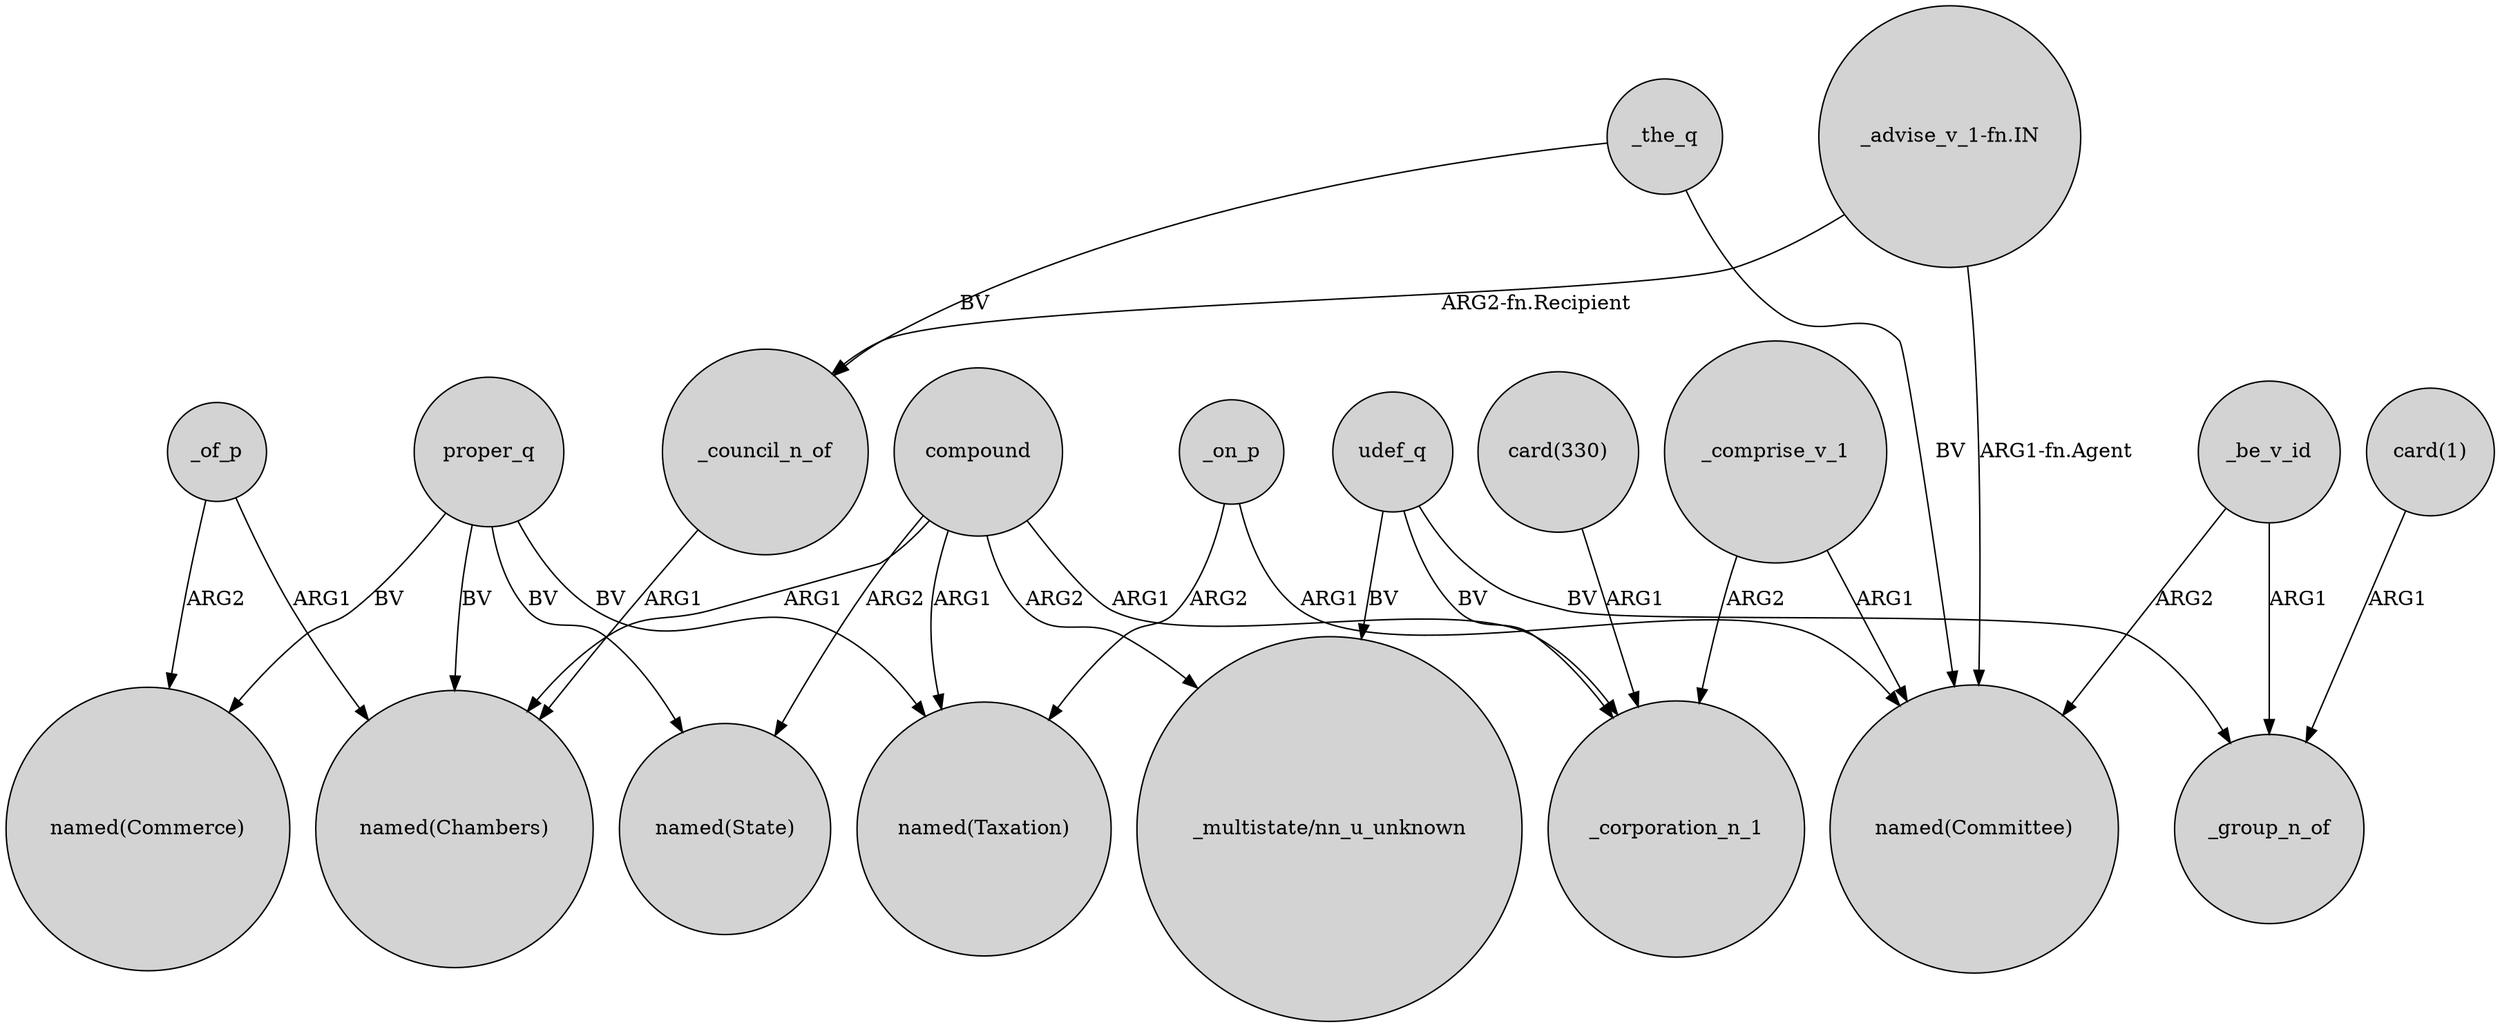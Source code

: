 digraph {
	node [shape=circle style=filled]
	udef_q -> "_multistate/nn_u_unknown" [label=BV]
	proper_q -> "named(Chambers)" [label=BV]
	_council_n_of -> "named(Chambers)" [label=ARG1]
	compound -> "_multistate/nn_u_unknown" [label=ARG2]
	_on_p -> "named(Taxation)" [label=ARG2]
	"card(330)" -> _corporation_n_1 [label=ARG1]
	"_advise_v_1-fn.IN" -> "named(Committee)" [label="ARG1-fn.Agent"]
	_be_v_id -> "named(Committee)" [label=ARG2]
	_on_p -> "named(Committee)" [label=ARG1]
	_comprise_v_1 -> _corporation_n_1 [label=ARG2]
	_of_p -> "named(Commerce)" [label=ARG2]
	proper_q -> "named(Taxation)" [label=BV]
	_comprise_v_1 -> "named(Committee)" [label=ARG1]
	compound -> "named(State)" [label=ARG2]
	udef_q -> _corporation_n_1 [label=BV]
	compound -> _corporation_n_1 [label=ARG1]
	_of_p -> "named(Chambers)" [label=ARG1]
	_the_q -> _council_n_of [label=BV]
	"card(1)" -> _group_n_of [label=ARG1]
	proper_q -> "named(Commerce)" [label=BV]
	compound -> "named(Taxation)" [label=ARG1]
	compound -> "named(Chambers)" [label=ARG1]
	"_advise_v_1-fn.IN" -> _council_n_of [label="ARG2-fn.Recipient"]
	_be_v_id -> _group_n_of [label=ARG1]
	proper_q -> "named(State)" [label=BV]
	_the_q -> "named(Committee)" [label=BV]
	udef_q -> _group_n_of [label=BV]
}
